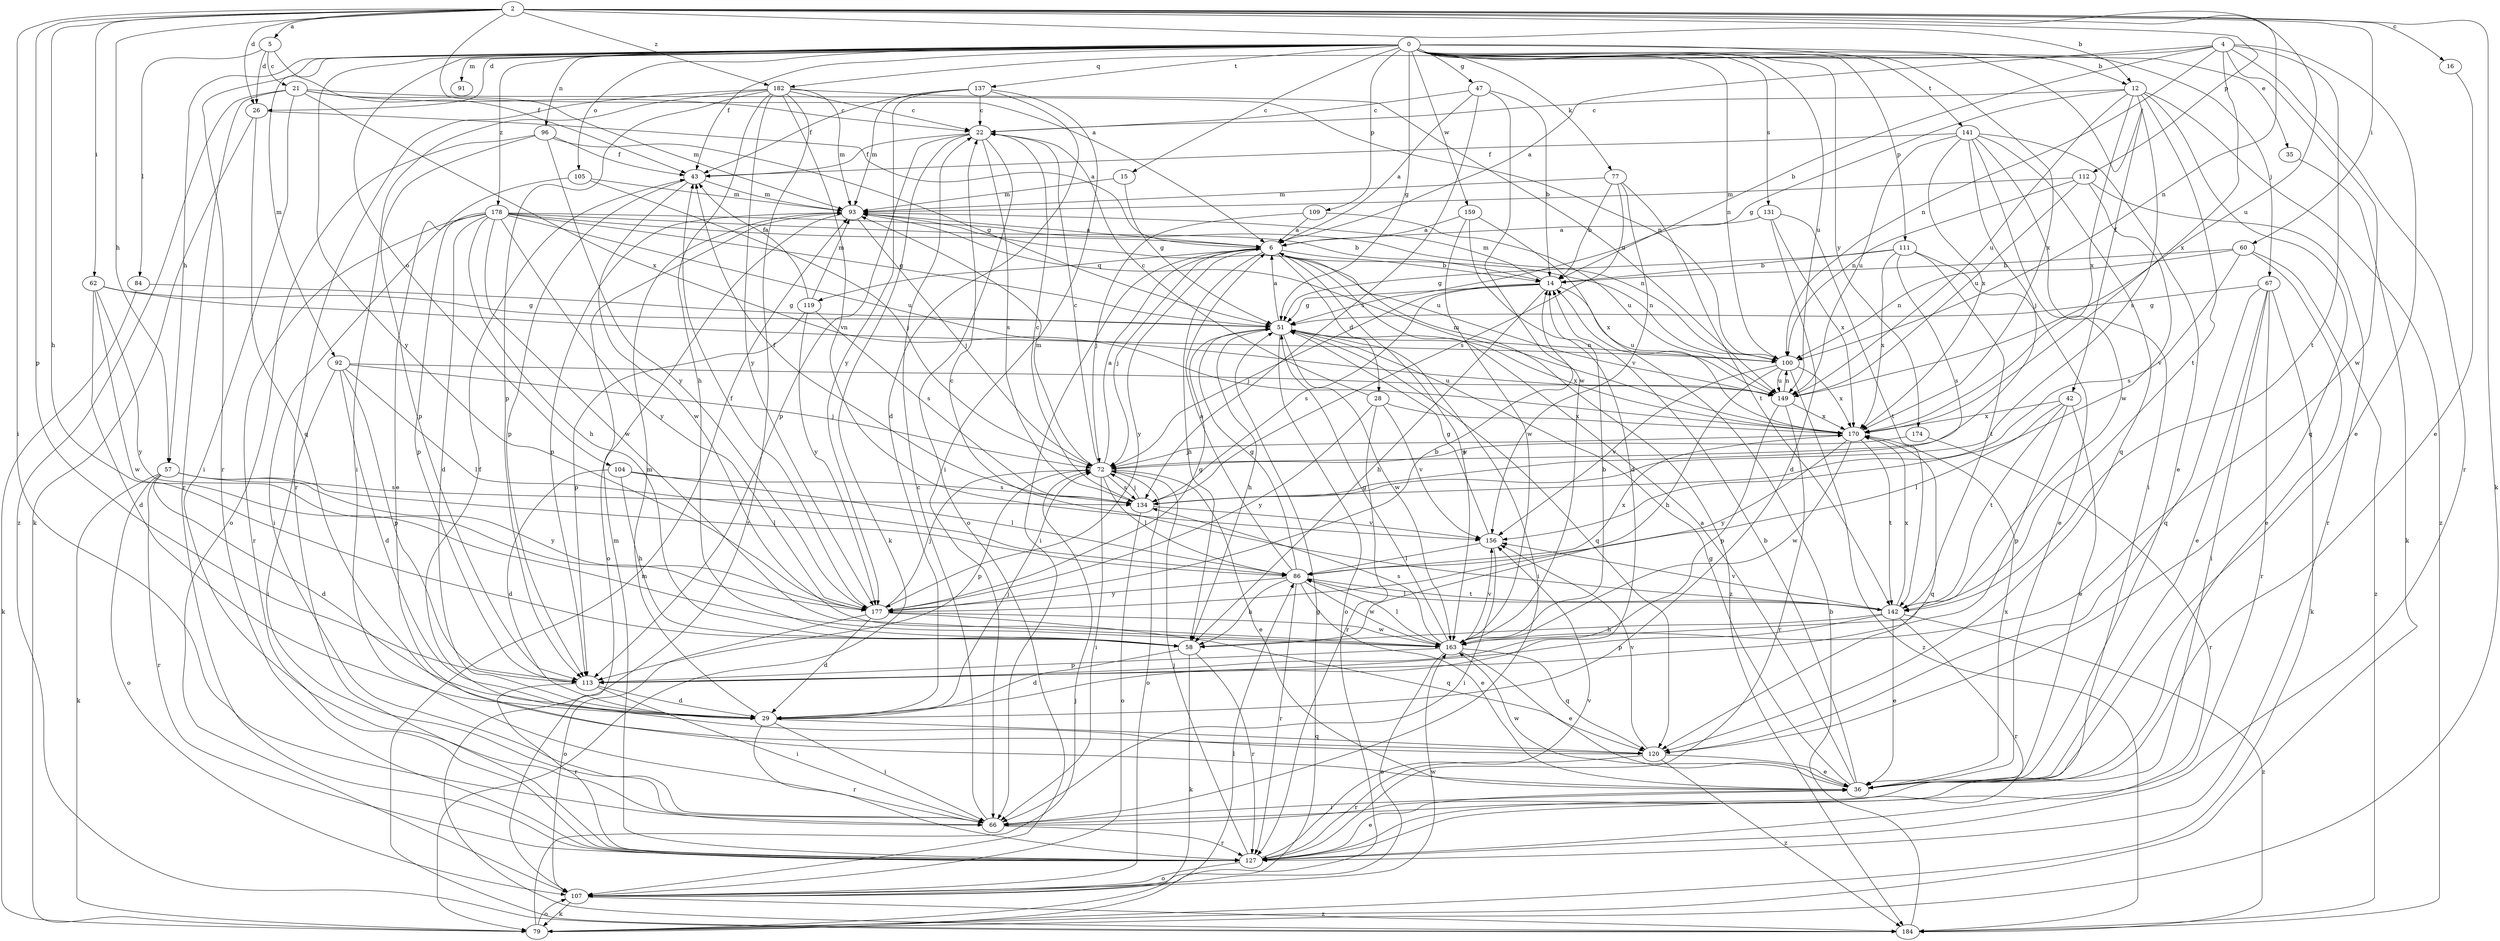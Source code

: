 strict digraph  {
0;
2;
4;
5;
6;
12;
14;
15;
16;
21;
22;
26;
28;
29;
35;
36;
42;
43;
47;
51;
57;
58;
60;
62;
66;
67;
72;
77;
79;
84;
86;
91;
92;
93;
96;
100;
104;
105;
107;
109;
111;
112;
113;
119;
120;
127;
131;
134;
137;
141;
142;
149;
156;
159;
163;
170;
174;
177;
178;
182;
184;
0 -> 12  [label=b];
0 -> 15  [label=c];
0 -> 26  [label=d];
0 -> 35  [label=e];
0 -> 42  [label=f];
0 -> 43  [label=f];
0 -> 47  [label=g];
0 -> 51  [label=g];
0 -> 57  [label=h];
0 -> 67  [label=j];
0 -> 77  [label=k];
0 -> 91  [label=m];
0 -> 92  [label=m];
0 -> 96  [label=n];
0 -> 100  [label=n];
0 -> 104  [label=o];
0 -> 105  [label=o];
0 -> 109  [label=p];
0 -> 111  [label=p];
0 -> 127  [label=r];
0 -> 131  [label=s];
0 -> 137  [label=t];
0 -> 141  [label=t];
0 -> 149  [label=u];
0 -> 159  [label=w];
0 -> 170  [label=x];
0 -> 174  [label=y];
0 -> 177  [label=y];
0 -> 178  [label=z];
2 -> 5  [label=a];
2 -> 6  [label=a];
2 -> 12  [label=b];
2 -> 16  [label=c];
2 -> 26  [label=d];
2 -> 57  [label=h];
2 -> 58  [label=h];
2 -> 60  [label=i];
2 -> 62  [label=i];
2 -> 66  [label=i];
2 -> 79  [label=k];
2 -> 100  [label=n];
2 -> 112  [label=p];
2 -> 113  [label=p];
2 -> 149  [label=u];
2 -> 182  [label=z];
4 -> 6  [label=a];
4 -> 14  [label=b];
4 -> 36  [label=e];
4 -> 100  [label=n];
4 -> 127  [label=r];
4 -> 142  [label=t];
4 -> 163  [label=w];
4 -> 170  [label=x];
4 -> 182  [label=q];
5 -> 21  [label=c];
5 -> 26  [label=d];
5 -> 43  [label=f];
5 -> 84  [label=l];
6 -> 14  [label=b];
6 -> 28  [label=d];
6 -> 58  [label=h];
6 -> 66  [label=i];
6 -> 72  [label=j];
6 -> 100  [label=n];
6 -> 119  [label=q];
6 -> 163  [label=w];
6 -> 177  [label=y];
6 -> 184  [label=z];
12 -> 22  [label=c];
12 -> 51  [label=g];
12 -> 120  [label=q];
12 -> 134  [label=s];
12 -> 142  [label=t];
12 -> 149  [label=u];
12 -> 170  [label=x];
12 -> 184  [label=z];
14 -> 51  [label=g];
14 -> 58  [label=h];
14 -> 72  [label=j];
14 -> 93  [label=m];
14 -> 134  [label=s];
14 -> 149  [label=u];
15 -> 51  [label=g];
15 -> 93  [label=m];
16 -> 36  [label=e];
21 -> 22  [label=c];
21 -> 66  [label=i];
21 -> 93  [label=m];
21 -> 100  [label=n];
21 -> 127  [label=r];
21 -> 170  [label=x];
21 -> 184  [label=z];
22 -> 43  [label=f];
22 -> 79  [label=k];
22 -> 107  [label=o];
22 -> 113  [label=p];
22 -> 134  [label=s];
26 -> 6  [label=a];
26 -> 79  [label=k];
26 -> 120  [label=q];
28 -> 22  [label=c];
28 -> 127  [label=r];
28 -> 156  [label=v];
28 -> 170  [label=x];
28 -> 177  [label=y];
29 -> 66  [label=i];
29 -> 72  [label=j];
29 -> 93  [label=m];
29 -> 120  [label=q];
29 -> 127  [label=r];
35 -> 79  [label=k];
36 -> 6  [label=a];
36 -> 14  [label=b];
36 -> 51  [label=g];
36 -> 66  [label=i];
36 -> 163  [label=w];
36 -> 170  [label=x];
42 -> 36  [label=e];
42 -> 86  [label=l];
42 -> 113  [label=p];
42 -> 142  [label=t];
42 -> 170  [label=x];
43 -> 93  [label=m];
43 -> 113  [label=p];
43 -> 163  [label=w];
47 -> 6  [label=a];
47 -> 14  [label=b];
47 -> 22  [label=c];
47 -> 134  [label=s];
47 -> 163  [label=w];
51 -> 6  [label=a];
51 -> 58  [label=h];
51 -> 66  [label=i];
51 -> 100  [label=n];
51 -> 107  [label=o];
51 -> 120  [label=q];
51 -> 163  [label=w];
51 -> 170  [label=x];
57 -> 29  [label=d];
57 -> 79  [label=k];
57 -> 86  [label=l];
57 -> 107  [label=o];
57 -> 127  [label=r];
57 -> 134  [label=s];
57 -> 177  [label=y];
58 -> 29  [label=d];
58 -> 79  [label=k];
58 -> 127  [label=r];
60 -> 14  [label=b];
60 -> 36  [label=e];
60 -> 100  [label=n];
60 -> 134  [label=s];
60 -> 184  [label=z];
62 -> 29  [label=d];
62 -> 51  [label=g];
62 -> 100  [label=n];
62 -> 163  [label=w];
62 -> 177  [label=y];
66 -> 22  [label=c];
66 -> 127  [label=r];
67 -> 36  [label=e];
67 -> 51  [label=g];
67 -> 66  [label=i];
67 -> 79  [label=k];
67 -> 120  [label=q];
67 -> 127  [label=r];
72 -> 6  [label=a];
72 -> 22  [label=c];
72 -> 36  [label=e];
72 -> 66  [label=i];
72 -> 86  [label=l];
72 -> 93  [label=m];
72 -> 107  [label=o];
72 -> 113  [label=p];
72 -> 134  [label=s];
77 -> 14  [label=b];
77 -> 93  [label=m];
77 -> 134  [label=s];
77 -> 142  [label=t];
77 -> 156  [label=v];
79 -> 72  [label=j];
79 -> 86  [label=l];
79 -> 107  [label=o];
84 -> 51  [label=g];
84 -> 79  [label=k];
86 -> 6  [label=a];
86 -> 36  [label=e];
86 -> 51  [label=g];
86 -> 58  [label=h];
86 -> 127  [label=r];
86 -> 142  [label=t];
86 -> 163  [label=w];
86 -> 170  [label=x];
86 -> 177  [label=y];
92 -> 29  [label=d];
92 -> 66  [label=i];
92 -> 72  [label=j];
92 -> 86  [label=l];
92 -> 113  [label=p];
92 -> 149  [label=u];
93 -> 6  [label=a];
93 -> 72  [label=j];
93 -> 107  [label=o];
93 -> 113  [label=p];
93 -> 149  [label=u];
96 -> 43  [label=f];
96 -> 51  [label=g];
96 -> 107  [label=o];
96 -> 113  [label=p];
96 -> 177  [label=y];
100 -> 58  [label=h];
100 -> 149  [label=u];
100 -> 156  [label=v];
100 -> 170  [label=x];
100 -> 184  [label=z];
104 -> 29  [label=d];
104 -> 58  [label=h];
104 -> 86  [label=l];
104 -> 134  [label=s];
105 -> 36  [label=e];
105 -> 72  [label=j];
105 -> 93  [label=m];
107 -> 51  [label=g];
107 -> 79  [label=k];
107 -> 163  [label=w];
107 -> 184  [label=z];
109 -> 6  [label=a];
109 -> 72  [label=j];
109 -> 149  [label=u];
111 -> 14  [label=b];
111 -> 36  [label=e];
111 -> 51  [label=g];
111 -> 134  [label=s];
111 -> 142  [label=t];
111 -> 170  [label=x];
112 -> 93  [label=m];
112 -> 100  [label=n];
112 -> 127  [label=r];
112 -> 149  [label=u];
112 -> 156  [label=v];
113 -> 29  [label=d];
113 -> 66  [label=i];
113 -> 127  [label=r];
119 -> 43  [label=f];
119 -> 93  [label=m];
119 -> 113  [label=p];
119 -> 134  [label=s];
119 -> 177  [label=y];
120 -> 36  [label=e];
120 -> 43  [label=f];
120 -> 127  [label=r];
120 -> 156  [label=v];
120 -> 184  [label=z];
127 -> 36  [label=e];
127 -> 72  [label=j];
127 -> 93  [label=m];
127 -> 107  [label=o];
127 -> 156  [label=v];
131 -> 6  [label=a];
131 -> 29  [label=d];
131 -> 142  [label=t];
131 -> 170  [label=x];
134 -> 22  [label=c];
134 -> 43  [label=f];
134 -> 72  [label=j];
134 -> 107  [label=o];
134 -> 156  [label=v];
137 -> 22  [label=c];
137 -> 29  [label=d];
137 -> 43  [label=f];
137 -> 66  [label=i];
137 -> 93  [label=m];
137 -> 177  [label=y];
141 -> 36  [label=e];
141 -> 43  [label=f];
141 -> 66  [label=i];
141 -> 72  [label=j];
141 -> 120  [label=q];
141 -> 149  [label=u];
141 -> 163  [label=w];
141 -> 170  [label=x];
142 -> 22  [label=c];
142 -> 36  [label=e];
142 -> 58  [label=h];
142 -> 86  [label=l];
142 -> 113  [label=p];
142 -> 127  [label=r];
142 -> 156  [label=v];
142 -> 170  [label=x];
142 -> 184  [label=z];
149 -> 100  [label=n];
149 -> 113  [label=p];
149 -> 127  [label=r];
149 -> 170  [label=x];
156 -> 51  [label=g];
156 -> 66  [label=i];
156 -> 86  [label=l];
159 -> 6  [label=a];
159 -> 29  [label=d];
159 -> 163  [label=w];
159 -> 170  [label=x];
163 -> 14  [label=b];
163 -> 36  [label=e];
163 -> 51  [label=g];
163 -> 86  [label=l];
163 -> 107  [label=o];
163 -> 113  [label=p];
163 -> 120  [label=q];
163 -> 134  [label=s];
163 -> 156  [label=v];
170 -> 72  [label=j];
170 -> 93  [label=m];
170 -> 120  [label=q];
170 -> 142  [label=t];
170 -> 163  [label=w];
170 -> 177  [label=y];
174 -> 72  [label=j];
174 -> 127  [label=r];
177 -> 14  [label=b];
177 -> 29  [label=d];
177 -> 43  [label=f];
177 -> 51  [label=g];
177 -> 72  [label=j];
177 -> 107  [label=o];
177 -> 120  [label=q];
177 -> 163  [label=w];
178 -> 6  [label=a];
178 -> 14  [label=b];
178 -> 29  [label=d];
178 -> 51  [label=g];
178 -> 58  [label=h];
178 -> 66  [label=i];
178 -> 100  [label=n];
178 -> 113  [label=p];
178 -> 127  [label=r];
178 -> 149  [label=u];
178 -> 163  [label=w];
178 -> 177  [label=y];
182 -> 22  [label=c];
182 -> 58  [label=h];
182 -> 66  [label=i];
182 -> 93  [label=m];
182 -> 113  [label=p];
182 -> 127  [label=r];
182 -> 149  [label=u];
182 -> 156  [label=v];
182 -> 177  [label=y];
182 -> 184  [label=z];
184 -> 14  [label=b];
184 -> 93  [label=m];
}
